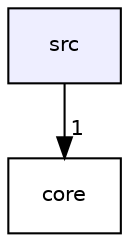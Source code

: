 digraph "src" {
  compound=true
  node [ fontsize="10", fontname="Helvetica"];
  edge [ labelfontsize="10", labelfontname="Helvetica"];
  dir_68267d1309a1af8e8297ef4c3efbcdba [shape=box, label="src", style="filled", fillcolor="#eeeeff", pencolor="black", URL="dir_68267d1309a1af8e8297ef4c3efbcdba.html"];
  dir_4270bfced15e0e73154b13468c7c9ad9 [shape=box label="core" URL="dir_4270bfced15e0e73154b13468c7c9ad9.html"];
  dir_68267d1309a1af8e8297ef4c3efbcdba->dir_4270bfced15e0e73154b13468c7c9ad9 [headlabel="1", labeldistance=1.5 headhref="dir_000001_000000.html"];
}
